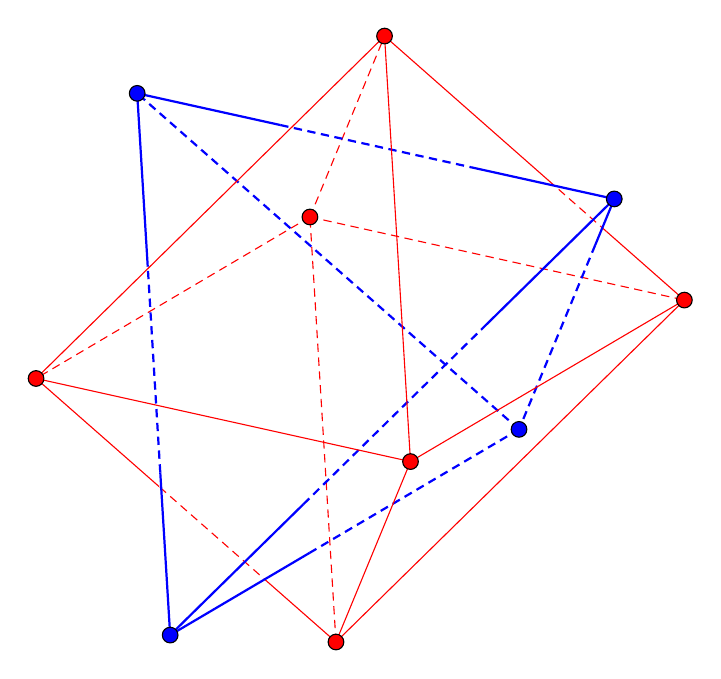 \begin{tikzpicture}[
	rotate around y=75,
	rotate around x=-30,
	scale = 5.0,
	]
	% A
	%% Coord def
	\coordinate (A1) at (0, 0, 0);
	\coordinate (A2) at (1.405, 0, 0);
	\coordinate (A3) at (0.703, 1.217, 0);
	\coordinate (A4) at (0.703, 0.406, 1.147);	
	% Adash
	%% Coord def
	\coordinate (Adash1) at (0.703, -0.231, -0.163);
	\coordinate (Adash2) at (1.254,  0.724, -0.163);
	\coordinate (Adash3) at (0.151,  0.087,  0.737);
	\coordinate (Adash4) at (1.254,  0.087,  0.737);
	\coordinate (Adash5) at (0.151,  0.724, -0.163);
	\coordinate (Adash6) at (0.703,  1.043,  0.737);
	%% Draw lines
	% Adash4 -- Adash6
	\draw[red, thin] (Adash4) -- ($(Adash4)!0.26!(Adash6)$);
	\draw[red, thin, densely dashed] ($(Adash4)!0.26!(Adash6)$) -- ($(Adash4)!0.44!(Adash6)$);
	\draw[red, thin] ($(Adash4)!0.44!(Adash6)$) -- (Adash6);
	\draw[red, thin, densely dashed] (Adash2) -- (Adash6);
	\draw[red, thin, densely dashed] (Adash2) -- (Adash5);
	\draw[red, thin, densely dashed] (Adash1) -- (Adash2);
	% Adash1 -- Adash5
	\draw[red, thin] (Adash1) -- ($(Adash1)!0.22!(Adash5)$);
	\draw[red, thin, densely dashed] ($(Adash1)!0.22!(Adash5)$) -- ($(Adash1)!0.59!(Adash5)$);
	\draw[red, thin] ($(Adash1)!0.59!(Adash5)$) -- (Adash5);
	% Adash2 -- Adash4
	\draw[red, thin, densely dashed] (Adash2) -- (Adash4);
	% A2 -- A1
	\draw[Blue, thick, densely dashed] (A2) -- ($(A2)!0.6!(A1)$);
	\draw[Blue, thick] ($(A2)!0.6!(A1)$) -- (A1);
	% A1 -- A4
	\draw[Blue, thick] (A1) -- ($(A1)!0.3!(A4)$);
	\draw[Blue, thick, densely dashed] ($(A1)!0.3!(A4)$) -- ($(A1)!0.7!(A4)$);
	\draw[Blue, thick] ($(A1)!0.7!(A4)$) -- (A4);
	% A2 -- A3
	\draw[Blue, thick, densely dashed] (A2) -- (A3);
	% A3 -- A4
	\draw[Blue, thick] (A3) -- ($(A3)!0.3!(A4)$);
	\draw[Blue, thick, densely dashed] ($(A3)!0.3!(A4)$) -- ($(A3)!0.7!(A4)$);
	\draw[Blue, thick] ($(A3)!0.7!(A4)$) -- (A4);
	% A4 -- A2
	\draw[Blue, thick] (A4) -- ($(A4)!0.2!(A2)$);
	\draw[Blue, thick, densely dashed] ($(A4)!0.2!(A2)$) -- (A2);
	% A1 -- A3
	\draw[Blue, thick] (A1) -- ($(A1)!0.3!(A3)$);
	\draw[Blue, thick, densely dashed] ($(A1)!0.3!(A3)$) -- ($(A1)!0.68!(A3)$);
	\draw[Blue, thick] ($(A1)!0.68!(A3)$) -- (A3);
	\draw[red, thin] (Adash1) -- (Adash4);
	\draw[red, thin] (Adash5) -- (Adash6);
	\draw[red, thin] (Adash5) -- (Adash3);
	\draw[red, thin] (Adash3) -- (Adash6);
	\draw[red, thin] (Adash4) -- (Adash3);
	\draw[red, thin] (Adash3) -- (Adash1);
	%% Plot states
	\foreach \astate in {A1, A2, A3, A4} \node at (\astate)[circle, fill = Blue, draw = black, inner sep=2pt]{};
	\foreach \adashstate in {Adash1, Adash2, Adash3, Adash4, Adash5, Adash6} \node at (\adashstate)[circle, fill = red, draw = black, inner sep=2pt]{};
	%% Label states
%	\node[anchor = north east, Blue, inner sep = 0pt] (AElabel) at (A1) {\scriptsize $\mathrm{A}_1$};
%	\node[anchor = north west, Blue] (AC21label) at (A2) {\scriptsize $\mathrm{A}_2$};
%	\node[anchor = south east, Blue, inner sep = 2pt] (AC24label) at (A3) {\scriptsize $\mathrm{A}_3$};
%	\node[anchor = south west, Blue, inner sep = 2pt] (AC21label) at (A4) {\scriptsize $\mathrm{A}_4$};
%	\node[anchor = north east, red] (AdashElabel) at ($(Adash1)+(0.11,0,0)$) {\scriptsize $\mathrm{A}'_1$};
%	\node[anchor = south west, inner sep = 2pt, red] (AdashC30label) at ($(Adash2)+(0.02,-0.03,0)$) {\scriptsize $\mathrm{A}'_2$};
%	\node[anchor = south east, inner sep = 3pt, red] (AdashCm30label) at (Adash3) {\scriptsize $\mathrm{A}'_3$};
%	\node[anchor = north west, red, inner sep = 1pt] (AdashC41label) at (Adash4) {\scriptsize $\mathrm{A}'_4$};
%	\node[anchor = east, inner sep = 4pt, red] (AdashC4130label) at (Adash5) {\scriptsize $\mathrm{A}'_5$};
%	\node[anchor = south west, inner sep = 2pt, red] (AdashC41m30label) at (Adash6) {\scriptsize $\mathrm{A}'_6$};
\end{tikzpicture}